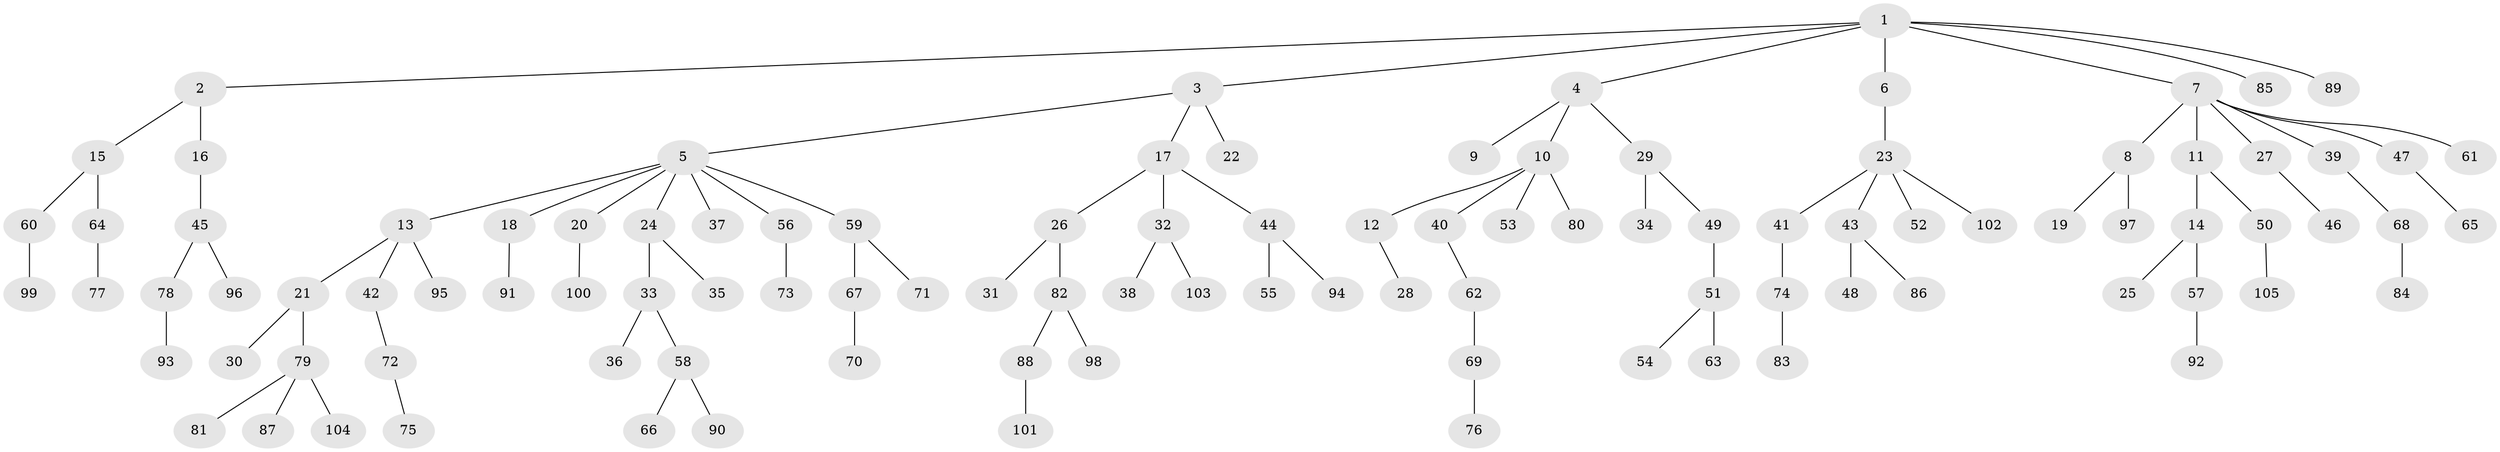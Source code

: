 // coarse degree distribution, {8: 0.0136986301369863, 10: 0.0136986301369863, 4: 0.0547945205479452, 6: 0.0136986301369863, 1: 0.5342465753424658, 3: 0.1095890410958904, 2: 0.2465753424657534, 5: 0.0136986301369863}
// Generated by graph-tools (version 1.1) at 2025/19/03/04/25 18:19:11]
// undirected, 105 vertices, 104 edges
graph export_dot {
graph [start="1"]
  node [color=gray90,style=filled];
  1;
  2;
  3;
  4;
  5;
  6;
  7;
  8;
  9;
  10;
  11;
  12;
  13;
  14;
  15;
  16;
  17;
  18;
  19;
  20;
  21;
  22;
  23;
  24;
  25;
  26;
  27;
  28;
  29;
  30;
  31;
  32;
  33;
  34;
  35;
  36;
  37;
  38;
  39;
  40;
  41;
  42;
  43;
  44;
  45;
  46;
  47;
  48;
  49;
  50;
  51;
  52;
  53;
  54;
  55;
  56;
  57;
  58;
  59;
  60;
  61;
  62;
  63;
  64;
  65;
  66;
  67;
  68;
  69;
  70;
  71;
  72;
  73;
  74;
  75;
  76;
  77;
  78;
  79;
  80;
  81;
  82;
  83;
  84;
  85;
  86;
  87;
  88;
  89;
  90;
  91;
  92;
  93;
  94;
  95;
  96;
  97;
  98;
  99;
  100;
  101;
  102;
  103;
  104;
  105;
  1 -- 2;
  1 -- 3;
  1 -- 4;
  1 -- 6;
  1 -- 7;
  1 -- 85;
  1 -- 89;
  2 -- 15;
  2 -- 16;
  3 -- 5;
  3 -- 17;
  3 -- 22;
  4 -- 9;
  4 -- 10;
  4 -- 29;
  5 -- 13;
  5 -- 18;
  5 -- 20;
  5 -- 24;
  5 -- 37;
  5 -- 56;
  5 -- 59;
  6 -- 23;
  7 -- 8;
  7 -- 11;
  7 -- 27;
  7 -- 39;
  7 -- 47;
  7 -- 61;
  8 -- 19;
  8 -- 97;
  10 -- 12;
  10 -- 40;
  10 -- 53;
  10 -- 80;
  11 -- 14;
  11 -- 50;
  12 -- 28;
  13 -- 21;
  13 -- 42;
  13 -- 95;
  14 -- 25;
  14 -- 57;
  15 -- 60;
  15 -- 64;
  16 -- 45;
  17 -- 26;
  17 -- 32;
  17 -- 44;
  18 -- 91;
  20 -- 100;
  21 -- 30;
  21 -- 79;
  23 -- 41;
  23 -- 43;
  23 -- 52;
  23 -- 102;
  24 -- 33;
  24 -- 35;
  26 -- 31;
  26 -- 82;
  27 -- 46;
  29 -- 34;
  29 -- 49;
  32 -- 38;
  32 -- 103;
  33 -- 36;
  33 -- 58;
  39 -- 68;
  40 -- 62;
  41 -- 74;
  42 -- 72;
  43 -- 48;
  43 -- 86;
  44 -- 55;
  44 -- 94;
  45 -- 78;
  45 -- 96;
  47 -- 65;
  49 -- 51;
  50 -- 105;
  51 -- 54;
  51 -- 63;
  56 -- 73;
  57 -- 92;
  58 -- 66;
  58 -- 90;
  59 -- 67;
  59 -- 71;
  60 -- 99;
  62 -- 69;
  64 -- 77;
  67 -- 70;
  68 -- 84;
  69 -- 76;
  72 -- 75;
  74 -- 83;
  78 -- 93;
  79 -- 81;
  79 -- 87;
  79 -- 104;
  82 -- 88;
  82 -- 98;
  88 -- 101;
}

